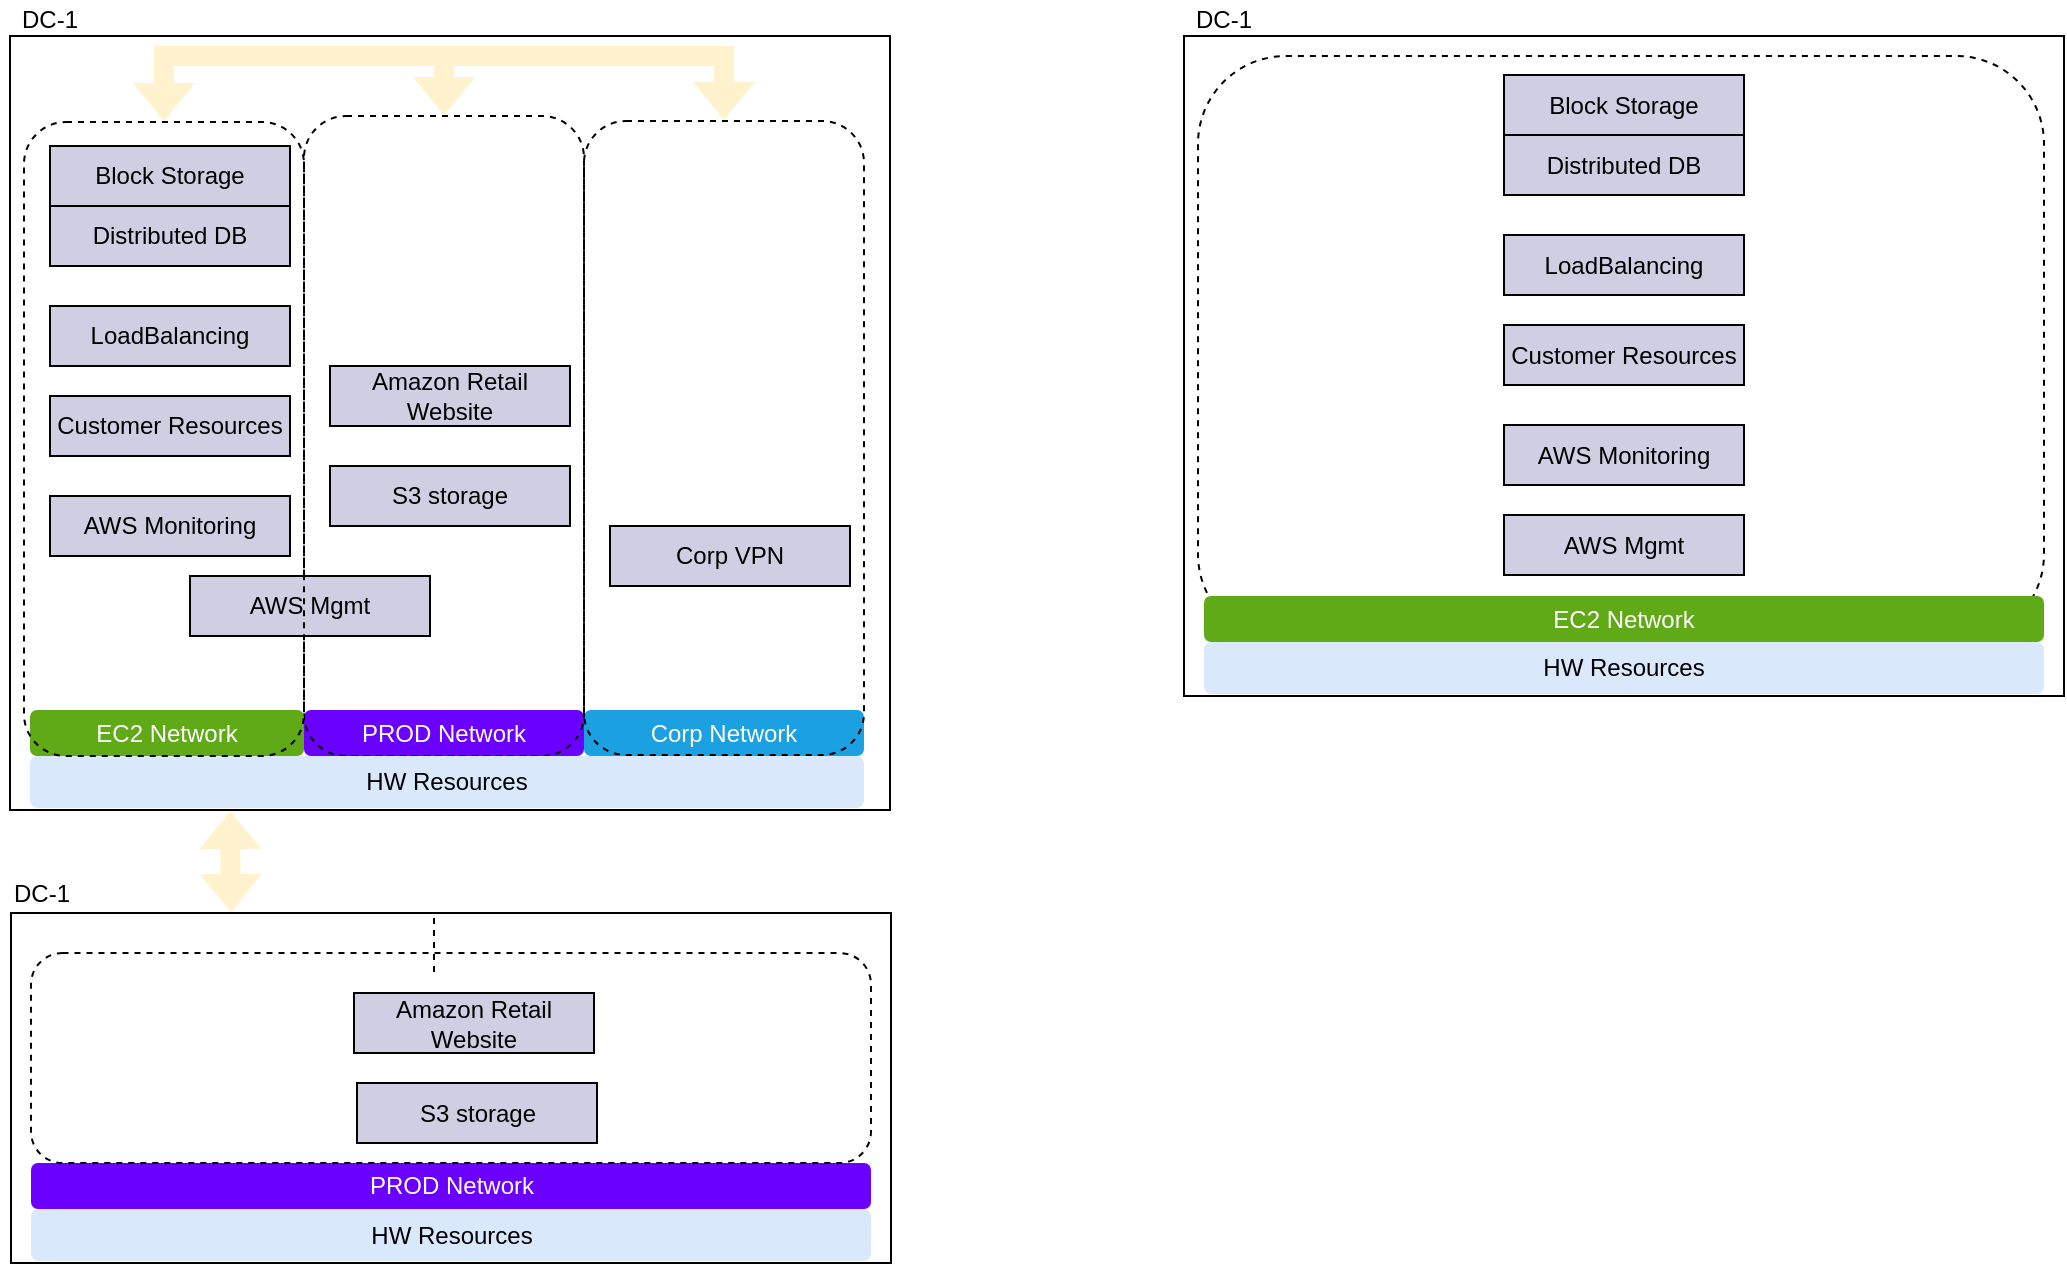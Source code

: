 <mxfile version="12.3.9" type="github" pages="1">
  <diagram id="BrcJUe6Ag9btfKnU2FFb" name="Page-1">
    <mxGraphModel dx="1370" dy="792" grid="1" gridSize="10" guides="1" tooltips="1" connect="1" arrows="1" fold="1" page="1" pageScale="1" pageWidth="1100" pageHeight="850" math="0" shadow="0">
      <root>
        <mxCell id="0"/>
        <mxCell id="1" parent="0"/>
        <mxCell id="-3hfnBXEaGSKlQBkEWAT-76" value="" style="rounded=0;whiteSpace=wrap;html=1;strokeColor=#000000;fillColor=none;" vertex="1" parent="1">
          <mxGeometry x="610" y="33" width="440" height="330" as="geometry"/>
        </mxCell>
        <mxCell id="-3hfnBXEaGSKlQBkEWAT-95" value="" style="rounded=1;whiteSpace=wrap;html=1;fillColor=none;strokeColor=#000000;fontColor=#ffffff;dashed=1;" vertex="1" parent="1">
          <mxGeometry x="617" y="43" width="423" height="293" as="geometry"/>
        </mxCell>
        <mxCell id="v2BMehigPBERCRcNiAkH-65" value="" style="endArrow=none;dashed=1;html=1;" parent="1" edge="1">
          <mxGeometry width="50" height="50" relative="1" as="geometry">
            <mxPoint x="235" y="501" as="sourcePoint"/>
            <mxPoint x="235" y="471" as="targetPoint"/>
          </mxGeometry>
        </mxCell>
        <mxCell id="v2BMehigPBERCRcNiAkH-21" value="" style="rounded=0;whiteSpace=wrap;html=1;strokeColor=#000000;fillColor=none;" parent="1" vertex="1">
          <mxGeometry x="23" y="33" width="440" height="387" as="geometry"/>
        </mxCell>
        <mxCell id="v2BMehigPBERCRcNiAkH-2" value="PROD Network" style="rounded=1;whiteSpace=wrap;html=1;fillColor=#6a00ff;strokeColor=none;fontColor=#ffffff;" parent="1" vertex="1">
          <mxGeometry x="170" y="370" width="140" height="23" as="geometry"/>
        </mxCell>
        <mxCell id="v2BMehigPBERCRcNiAkH-3" value="Corp Network" style="rounded=1;whiteSpace=wrap;html=1;fillColor=#1ba1e2;strokeColor=none;fontColor=#ffffff;" parent="1" vertex="1">
          <mxGeometry x="310" y="370" width="140" height="23" as="geometry"/>
        </mxCell>
        <mxCell id="v2BMehigPBERCRcNiAkH-5" value="" style="rounded=1;whiteSpace=wrap;html=1;fillColor=none;strokeColor=#000000;fontColor=#ffffff;dashed=1;" parent="1" vertex="1">
          <mxGeometry x="170" y="73" width="140" height="320" as="geometry"/>
        </mxCell>
        <mxCell id="v2BMehigPBERCRcNiAkH-6" value="" style="rounded=1;whiteSpace=wrap;html=1;fillColor=none;strokeColor=#000000;fontColor=#ffffff;dashed=1;" parent="1" vertex="1">
          <mxGeometry x="310" y="75.5" width="140" height="317" as="geometry"/>
        </mxCell>
        <mxCell id="v2BMehigPBERCRcNiAkH-10" style="edgeStyle=orthogonalEdgeStyle;rounded=0;orthogonalLoop=1;jettySize=auto;html=1;exitX=0.5;exitY=0;exitDx=0;exitDy=0;entryX=0.5;entryY=0;entryDx=0;entryDy=0;shape=flexArrow;startArrow=block;fillColor=#fff2cc;strokeColor=none;" parent="1" source="v2BMehigPBERCRcNiAkH-4" target="v2BMehigPBERCRcNiAkH-5" edge="1">
          <mxGeometry relative="1" as="geometry">
            <Array as="points">
              <mxPoint x="103" y="43"/>
              <mxPoint x="243" y="43"/>
            </Array>
          </mxGeometry>
        </mxCell>
        <mxCell id="v2BMehigPBERCRcNiAkH-7" value="AWS Mgmt" style="rounded=0;whiteSpace=wrap;html=1;strokeColor=#000000;fillColor=#d0cee2;" parent="1" vertex="1">
          <mxGeometry x="113" y="303" width="120" height="30" as="geometry"/>
        </mxCell>
        <mxCell id="v2BMehigPBERCRcNiAkH-11" style="edgeStyle=orthogonalEdgeStyle;rounded=0;orthogonalLoop=1;jettySize=auto;html=1;entryX=0.5;entryY=0;entryDx=0;entryDy=0;shape=flexArrow;startArrow=block;fillColor=#fff2cc;strokeColor=none;exitX=0.5;exitY=0;exitDx=0;exitDy=0;" parent="1" source="v2BMehigPBERCRcNiAkH-5" target="v2BMehigPBERCRcNiAkH-6" edge="1">
          <mxGeometry relative="1" as="geometry">
            <mxPoint x="243" y="103" as="sourcePoint"/>
            <mxPoint x="383.143" y="113" as="targetPoint"/>
            <Array as="points">
              <mxPoint x="243" y="43"/>
              <mxPoint x="383" y="43"/>
            </Array>
          </mxGeometry>
        </mxCell>
        <mxCell id="v2BMehigPBERCRcNiAkH-12" value="AWS Monitoring" style="rounded=0;whiteSpace=wrap;html=1;strokeColor=#000000;fillColor=#d0cee2;" parent="1" vertex="1">
          <mxGeometry x="43" y="263" width="120" height="30" as="geometry"/>
        </mxCell>
        <mxCell id="v2BMehigPBERCRcNiAkH-13" value="Customer Resources" style="rounded=0;whiteSpace=wrap;html=1;strokeColor=#000000;fillColor=#d0cee2;" parent="1" vertex="1">
          <mxGeometry x="43" y="213" width="120" height="30" as="geometry"/>
        </mxCell>
        <mxCell id="v2BMehigPBERCRcNiAkH-14" value="S3 storage" style="rounded=0;whiteSpace=wrap;html=1;strokeColor=#000000;fillColor=#d0cee2;" parent="1" vertex="1">
          <mxGeometry x="183" y="248" width="120" height="30" as="geometry"/>
        </mxCell>
        <mxCell id="v2BMehigPBERCRcNiAkH-15" value="Distributed DB" style="rounded=0;whiteSpace=wrap;html=1;strokeColor=#000000;fillColor=#d0cee2;" parent="1" vertex="1">
          <mxGeometry x="43" y="118" width="120" height="30" as="geometry"/>
        </mxCell>
        <mxCell id="v2BMehigPBERCRcNiAkH-16" value="Amazon Retail Website" style="rounded=0;whiteSpace=wrap;html=1;strokeColor=#000000;fillColor=#d0cee2;" parent="1" vertex="1">
          <mxGeometry x="183" y="198" width="120" height="30" as="geometry"/>
        </mxCell>
        <mxCell id="v2BMehigPBERCRcNiAkH-17" value="Corp VPN" style="rounded=0;whiteSpace=wrap;html=1;strokeColor=#000000;fillColor=#d0cee2;" parent="1" vertex="1">
          <mxGeometry x="323" y="278" width="120" height="30" as="geometry"/>
        </mxCell>
        <mxCell id="v2BMehigPBERCRcNiAkH-19" value="LoadBalancing" style="rounded=0;whiteSpace=wrap;html=1;strokeColor=#000000;fillColor=#d0cee2;" parent="1" vertex="1">
          <mxGeometry x="43" y="168" width="120" height="30" as="geometry"/>
        </mxCell>
        <mxCell id="v2BMehigPBERCRcNiAkH-20" value="Block Storage" style="rounded=0;whiteSpace=wrap;html=1;strokeColor=#000000;fillColor=#d0cee2;" parent="1" vertex="1">
          <mxGeometry x="43" y="88" width="120" height="30" as="geometry"/>
        </mxCell>
        <mxCell id="v2BMehigPBERCRcNiAkH-22" value="DC-1" style="text;html=1;strokeColor=none;fillColor=none;align=center;verticalAlign=middle;whiteSpace=wrap;rounded=0;" parent="1" vertex="1">
          <mxGeometry x="23" y="15" width="40" height="20" as="geometry"/>
        </mxCell>
        <mxCell id="v2BMehigPBERCRcNiAkH-86" style="rounded=0;orthogonalLoop=1;jettySize=auto;html=1;entryX=0.25;entryY=1;entryDx=0;entryDy=0;shape=flexArrow;startArrow=block;fillColor=#fff2cc;strokeColor=none;exitX=0.25;exitY=0;exitDx=0;exitDy=0;" parent="1" source="-3hfnBXEaGSKlQBkEWAT-56" target="v2BMehigPBERCRcNiAkH-21" edge="1">
          <mxGeometry relative="1" as="geometry">
            <mxPoint x="133" y="470" as="sourcePoint"/>
            <mxPoint x="876" y="588" as="targetPoint"/>
          </mxGeometry>
        </mxCell>
        <mxCell id="-3hfnBXEaGSKlQBkEWAT-45" value="HW Resources" style="rounded=1;whiteSpace=wrap;html=1;fillColor=#dae8fc;strokeColor=none;" vertex="1" parent="1">
          <mxGeometry x="33" y="393" width="417" height="26" as="geometry"/>
        </mxCell>
        <mxCell id="-3hfnBXEaGSKlQBkEWAT-54" value="EC2 Network" style="rounded=1;whiteSpace=wrap;html=1;fillColor=#60a917;strokeColor=none;fontColor=#ffffff;" vertex="1" parent="1">
          <mxGeometry x="33" y="370" width="137" height="23" as="geometry"/>
        </mxCell>
        <mxCell id="v2BMehigPBERCRcNiAkH-4" value="" style="rounded=1;whiteSpace=wrap;html=1;fillColor=none;strokeColor=#000000;fontColor=#ffffff;dashed=1;" parent="1" vertex="1">
          <mxGeometry x="30" y="76" width="140" height="317" as="geometry"/>
        </mxCell>
        <mxCell id="-3hfnBXEaGSKlQBkEWAT-56" value="" style="rounded=0;whiteSpace=wrap;html=1;strokeColor=#000000;fillColor=none;" vertex="1" parent="1">
          <mxGeometry x="23.5" y="471.5" width="440" height="175" as="geometry"/>
        </mxCell>
        <mxCell id="-3hfnBXEaGSKlQBkEWAT-57" value="PROD Network" style="rounded=1;whiteSpace=wrap;html=1;fillColor=#6a00ff;strokeColor=none;fontColor=#ffffff;" vertex="1" parent="1">
          <mxGeometry x="33.5" y="596.5" width="420" height="23" as="geometry"/>
        </mxCell>
        <mxCell id="-3hfnBXEaGSKlQBkEWAT-59" value="" style="rounded=1;whiteSpace=wrap;html=1;fillColor=none;strokeColor=#000000;fontColor=#ffffff;dashed=1;" vertex="1" parent="1">
          <mxGeometry x="33.5" y="491.5" width="420" height="105" as="geometry"/>
        </mxCell>
        <mxCell id="-3hfnBXEaGSKlQBkEWAT-66" value="S3 storage" style="rounded=0;whiteSpace=wrap;html=1;strokeColor=#000000;fillColor=#d0cee2;" vertex="1" parent="1">
          <mxGeometry x="196.5" y="556.5" width="120" height="30" as="geometry"/>
        </mxCell>
        <mxCell id="-3hfnBXEaGSKlQBkEWAT-68" value="Amazon Retail Website" style="rounded=0;whiteSpace=wrap;html=1;strokeColor=#000000;fillColor=#d0cee2;" vertex="1" parent="1">
          <mxGeometry x="195" y="511.5" width="120" height="30" as="geometry"/>
        </mxCell>
        <mxCell id="-3hfnBXEaGSKlQBkEWAT-72" value="DC-1" style="text;html=1;strokeColor=none;fillColor=none;align=center;verticalAlign=middle;whiteSpace=wrap;rounded=0;" vertex="1" parent="1">
          <mxGeometry x="18.5" y="451.5" width="40" height="20" as="geometry"/>
        </mxCell>
        <mxCell id="-3hfnBXEaGSKlQBkEWAT-73" value="HW Resources" style="rounded=1;whiteSpace=wrap;html=1;fillColor=#dae8fc;strokeColor=none;" vertex="1" parent="1">
          <mxGeometry x="33.5" y="619.5" width="420" height="26" as="geometry"/>
        </mxCell>
        <mxCell id="-3hfnBXEaGSKlQBkEWAT-82" value="AWS Mgmt" style="rounded=0;whiteSpace=wrap;html=1;strokeColor=#000000;fillColor=#d0cee2;" vertex="1" parent="1">
          <mxGeometry x="770" y="272.5" width="120" height="30" as="geometry"/>
        </mxCell>
        <mxCell id="-3hfnBXEaGSKlQBkEWAT-84" value="AWS Monitoring" style="rounded=0;whiteSpace=wrap;html=1;strokeColor=#000000;fillColor=#d0cee2;" vertex="1" parent="1">
          <mxGeometry x="770" y="227.5" width="120" height="30" as="geometry"/>
        </mxCell>
        <mxCell id="-3hfnBXEaGSKlQBkEWAT-85" value="Customer Resources" style="rounded=0;whiteSpace=wrap;html=1;strokeColor=#000000;fillColor=#d0cee2;" vertex="1" parent="1">
          <mxGeometry x="770" y="177.5" width="120" height="30" as="geometry"/>
        </mxCell>
        <mxCell id="-3hfnBXEaGSKlQBkEWAT-87" value="Distributed DB" style="rounded=0;whiteSpace=wrap;html=1;strokeColor=#000000;fillColor=#d0cee2;" vertex="1" parent="1">
          <mxGeometry x="770" y="82.5" width="120" height="30" as="geometry"/>
        </mxCell>
        <mxCell id="-3hfnBXEaGSKlQBkEWAT-90" value="LoadBalancing" style="rounded=0;whiteSpace=wrap;html=1;strokeColor=#000000;fillColor=#d0cee2;" vertex="1" parent="1">
          <mxGeometry x="770" y="132.5" width="120" height="30" as="geometry"/>
        </mxCell>
        <mxCell id="-3hfnBXEaGSKlQBkEWAT-91" value="Block Storage" style="rounded=0;whiteSpace=wrap;html=1;strokeColor=#000000;fillColor=#d0cee2;" vertex="1" parent="1">
          <mxGeometry x="770" y="52.5" width="120" height="30" as="geometry"/>
        </mxCell>
        <mxCell id="-3hfnBXEaGSKlQBkEWAT-92" value="DC-1" style="text;html=1;strokeColor=none;fillColor=none;align=center;verticalAlign=middle;whiteSpace=wrap;rounded=0;" vertex="1" parent="1">
          <mxGeometry x="610" y="15" width="40" height="20" as="geometry"/>
        </mxCell>
        <mxCell id="-3hfnBXEaGSKlQBkEWAT-93" value="HW Resources" style="rounded=1;whiteSpace=wrap;html=1;fillColor=#dae8fc;strokeColor=none;" vertex="1" parent="1">
          <mxGeometry x="620" y="336" width="420" height="26" as="geometry"/>
        </mxCell>
        <mxCell id="-3hfnBXEaGSKlQBkEWAT-94" value="EC2 Network" style="rounded=1;whiteSpace=wrap;html=1;fillColor=#60a917;strokeColor=none;fontColor=#ffffff;" vertex="1" parent="1">
          <mxGeometry x="620" y="313" width="420" height="23" as="geometry"/>
        </mxCell>
      </root>
    </mxGraphModel>
  </diagram>
</mxfile>
